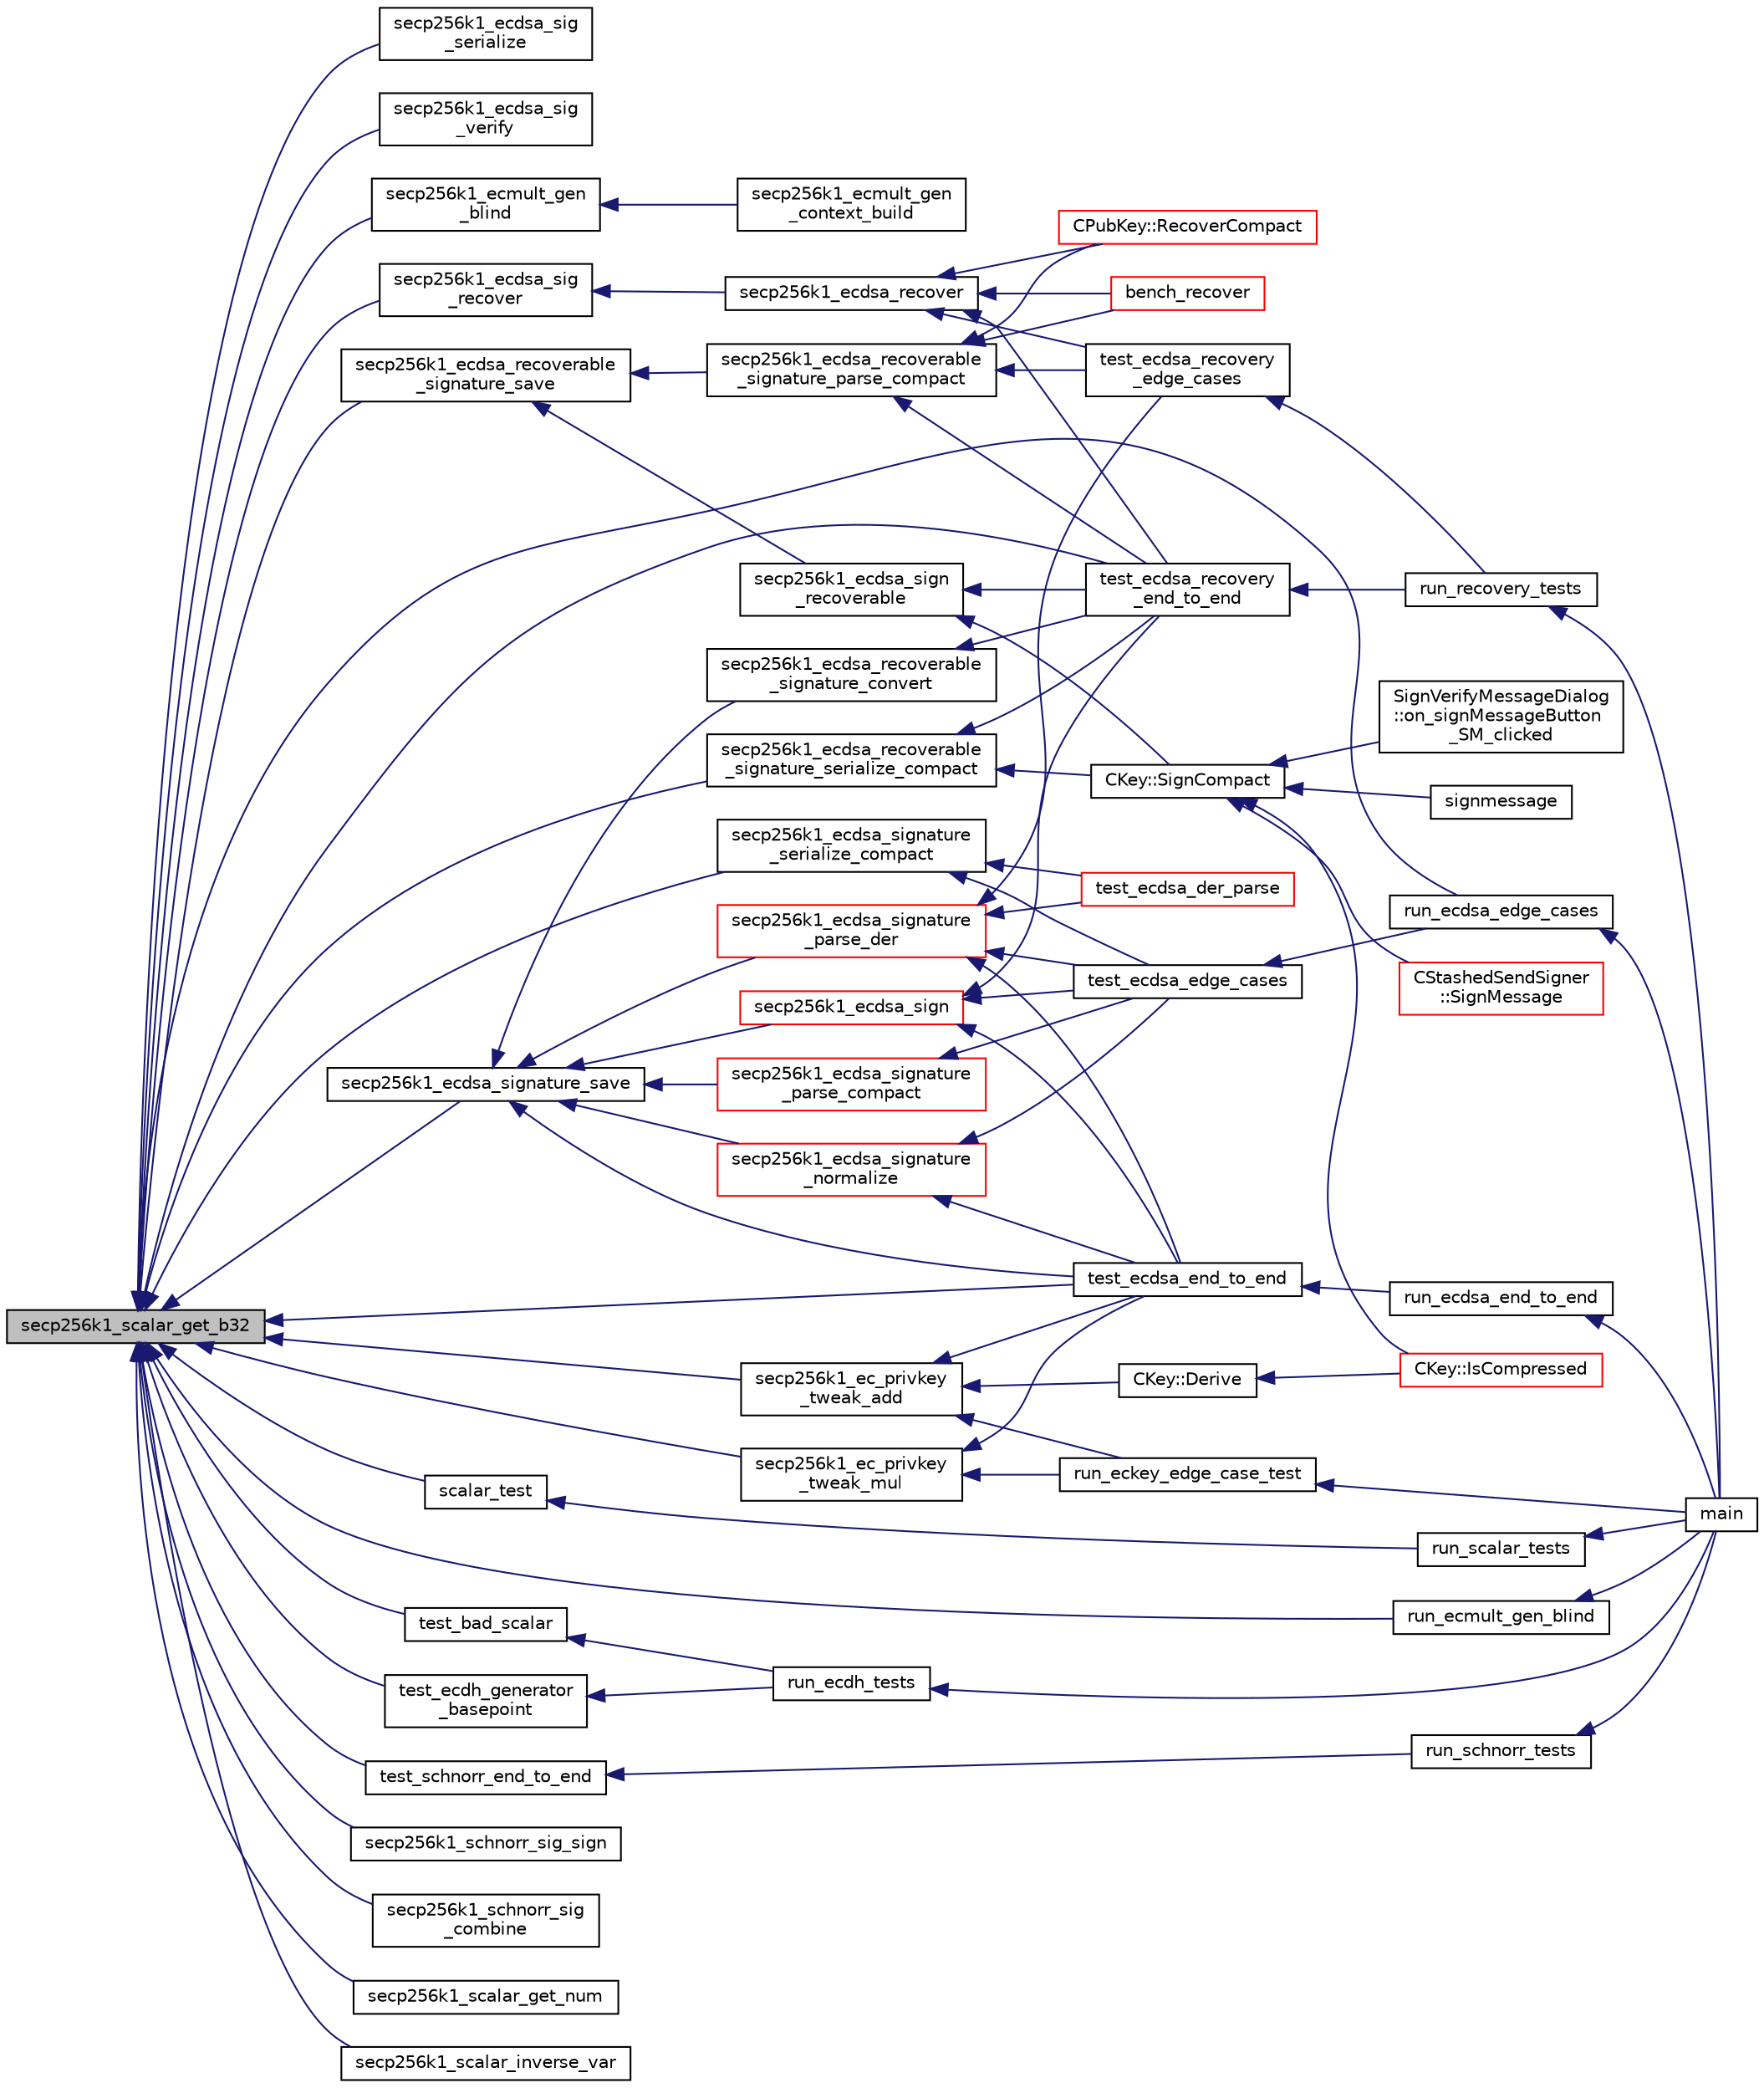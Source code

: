 digraph "secp256k1_scalar_get_b32"
{
  edge [fontname="Helvetica",fontsize="10",labelfontname="Helvetica",labelfontsize="10"];
  node [fontname="Helvetica",fontsize="10",shape=record];
  rankdir="LR";
  Node238 [label="secp256k1_scalar_get_b32",height=0.2,width=0.4,color="black", fillcolor="grey75", style="filled", fontcolor="black"];
  Node238 -> Node239 [dir="back",color="midnightblue",fontsize="10",style="solid",fontname="Helvetica"];
  Node239 [label="secp256k1_ecdsa_sig\l_serialize",height=0.2,width=0.4,color="black", fillcolor="white", style="filled",URL="$d5/d27/ecdsa__impl_8h.html#a6c508d97dd87ab97fa01e9abac597a53"];
  Node238 -> Node240 [dir="back",color="midnightblue",fontsize="10",style="solid",fontname="Helvetica"];
  Node240 [label="secp256k1_ecdsa_sig\l_verify",height=0.2,width=0.4,color="black", fillcolor="white", style="filled",URL="$d5/d27/ecdsa__impl_8h.html#a3f5883c08cc865fd9a4ca3f6173b1c26"];
  Node238 -> Node241 [dir="back",color="midnightblue",fontsize="10",style="solid",fontname="Helvetica"];
  Node241 [label="secp256k1_ecmult_gen\l_blind",height=0.2,width=0.4,color="black", fillcolor="white", style="filled",URL="$d9/d00/ecmult__gen__impl_8h.html#a7e41f045cb4901a4eba781966fa35abd"];
  Node241 -> Node242 [dir="back",color="midnightblue",fontsize="10",style="solid",fontname="Helvetica"];
  Node242 [label="secp256k1_ecmult_gen\l_context_build",height=0.2,width=0.4,color="black", fillcolor="white", style="filled",URL="$d9/d00/ecmult__gen__impl_8h.html#afaf90b2a6554053187cdc89df0dafd21"];
  Node238 -> Node243 [dir="back",color="midnightblue",fontsize="10",style="solid",fontname="Helvetica"];
  Node243 [label="secp256k1_ecdsa_recoverable\l_signature_save",height=0.2,width=0.4,color="black", fillcolor="white", style="filled",URL="$d6/d5d/recovery_2main__impl_8h.html#a58a8a03b17aeb5cb4daf2940a58663b9"];
  Node243 -> Node244 [dir="back",color="midnightblue",fontsize="10",style="solid",fontname="Helvetica"];
  Node244 [label="secp256k1_ecdsa_recoverable\l_signature_parse_compact",height=0.2,width=0.4,color="black", fillcolor="white", style="filled",URL="$d6/d5d/recovery_2main__impl_8h.html#a37101568f72e98d7b29de6c6a825a289",tooltip="Parse a compact ECDSA signature (64 bytes + recovery id). "];
  Node244 -> Node245 [dir="back",color="midnightblue",fontsize="10",style="solid",fontname="Helvetica"];
  Node245 [label="CPubKey::RecoverCompact",height=0.2,width=0.4,color="red", fillcolor="white", style="filled",URL="$da/d4e/class_c_pub_key.html#a169505e735a02db385486b0affeb565c"];
  Node244 -> Node307 [dir="back",color="midnightblue",fontsize="10",style="solid",fontname="Helvetica"];
  Node307 [label="bench_recover",height=0.2,width=0.4,color="red", fillcolor="white", style="filled",URL="$d7/d8e/bench__recover_8c.html#a6bbc6888c36d93d55e5410b25121db10"];
  Node244 -> Node309 [dir="back",color="midnightblue",fontsize="10",style="solid",fontname="Helvetica"];
  Node309 [label="test_ecdsa_recovery\l_end_to_end",height=0.2,width=0.4,color="black", fillcolor="white", style="filled",URL="$d3/d71/recovery_2tests__impl_8h.html#a70649882936497184992dfaa06b1106f"];
  Node309 -> Node310 [dir="back",color="midnightblue",fontsize="10",style="solid",fontname="Helvetica"];
  Node310 [label="run_recovery_tests",height=0.2,width=0.4,color="black", fillcolor="white", style="filled",URL="$d3/d71/recovery_2tests__impl_8h.html#a3a06f71955483e9502f3c408857407f2"];
  Node310 -> Node311 [dir="back",color="midnightblue",fontsize="10",style="solid",fontname="Helvetica"];
  Node311 [label="main",height=0.2,width=0.4,color="black", fillcolor="white", style="filled",URL="$d5/d7f/tests_8c.html#a3c04138a5bfe5d72780bb7e82a18e627"];
  Node244 -> Node312 [dir="back",color="midnightblue",fontsize="10",style="solid",fontname="Helvetica"];
  Node312 [label="test_ecdsa_recovery\l_edge_cases",height=0.2,width=0.4,color="black", fillcolor="white", style="filled",URL="$d3/d71/recovery_2tests__impl_8h.html#ad6d3138600637a7c940bc40a22795e46"];
  Node312 -> Node310 [dir="back",color="midnightblue",fontsize="10",style="solid",fontname="Helvetica"];
  Node243 -> Node313 [dir="back",color="midnightblue",fontsize="10",style="solid",fontname="Helvetica"];
  Node313 [label="secp256k1_ecdsa_sign\l_recoverable",height=0.2,width=0.4,color="black", fillcolor="white", style="filled",URL="$d6/d5d/recovery_2main__impl_8h.html#ae06d019b6eaa34e248a502ba9c6d04cb",tooltip="Create a recoverable ECDSA signature. "];
  Node313 -> Node314 [dir="back",color="midnightblue",fontsize="10",style="solid",fontname="Helvetica"];
  Node314 [label="CKey::SignCompact",height=0.2,width=0.4,color="black", fillcolor="white", style="filled",URL="$d2/d63/class_c_key.html#afe77d80889aa68e92e6882e75424cfb8"];
  Node314 -> Node315 [dir="back",color="midnightblue",fontsize="10",style="solid",fontname="Helvetica"];
  Node315 [label="CKey::IsCompressed",height=0.2,width=0.4,color="red", fillcolor="white", style="filled",URL="$d2/d63/class_c_key.html#a96b017433a65335775cf3807d73f85ce"];
  Node314 -> Node317 [dir="back",color="midnightblue",fontsize="10",style="solid",fontname="Helvetica"];
  Node317 [label="SignVerifyMessageDialog\l::on_signMessageButton\l_SM_clicked",height=0.2,width=0.4,color="black", fillcolor="white", style="filled",URL="$d1/d26/class_sign_verify_message_dialog.html#a2ef91b4ace68d63ab1c1d3cc6c13b5f9"];
  Node314 -> Node318 [dir="back",color="midnightblue",fontsize="10",style="solid",fontname="Helvetica"];
  Node318 [label="signmessage",height=0.2,width=0.4,color="black", fillcolor="white", style="filled",URL="$df/d1d/rpcwallet_8cpp.html#a315b42a2c859c4b50a54c1b05984928c"];
  Node314 -> Node319 [dir="back",color="midnightblue",fontsize="10",style="solid",fontname="Helvetica"];
  Node319 [label="CStashedSendSigner\l::SignMessage",height=0.2,width=0.4,color="red", fillcolor="white", style="filled",URL="$da/d0a/class_c_stashed_send_signer.html#a3a9275044c94eabef7ed9c2fdf35d2f6",tooltip="Sign the message, returns true if successful. "];
  Node313 -> Node309 [dir="back",color="midnightblue",fontsize="10",style="solid",fontname="Helvetica"];
  Node238 -> Node320 [dir="back",color="midnightblue",fontsize="10",style="solid",fontname="Helvetica"];
  Node320 [label="secp256k1_ecdsa_recoverable\l_signature_serialize_compact",height=0.2,width=0.4,color="black", fillcolor="white", style="filled",URL="$d6/d5d/recovery_2main__impl_8h.html#ac122392fa6ff6264a7a110875af164b0",tooltip="Serialize an ECDSA signature in compact format (64 bytes + recovery id). "];
  Node320 -> Node314 [dir="back",color="midnightblue",fontsize="10",style="solid",fontname="Helvetica"];
  Node320 -> Node309 [dir="back",color="midnightblue",fontsize="10",style="solid",fontname="Helvetica"];
  Node238 -> Node321 [dir="back",color="midnightblue",fontsize="10",style="solid",fontname="Helvetica"];
  Node321 [label="secp256k1_ecdsa_sig\l_recover",height=0.2,width=0.4,color="black", fillcolor="white", style="filled",URL="$d6/d5d/recovery_2main__impl_8h.html#a1a831ed991717749ed9d200bb9d3f03b"];
  Node321 -> Node322 [dir="back",color="midnightblue",fontsize="10",style="solid",fontname="Helvetica"];
  Node322 [label="secp256k1_ecdsa_recover",height=0.2,width=0.4,color="black", fillcolor="white", style="filled",URL="$d6/d5d/recovery_2main__impl_8h.html#a75f3e32e9a25eac9e8f9d3a5a8b0dc94",tooltip="Recover an ECDSA public key from a signature. "];
  Node322 -> Node245 [dir="back",color="midnightblue",fontsize="10",style="solid",fontname="Helvetica"];
  Node322 -> Node307 [dir="back",color="midnightblue",fontsize="10",style="solid",fontname="Helvetica"];
  Node322 -> Node309 [dir="back",color="midnightblue",fontsize="10",style="solid",fontname="Helvetica"];
  Node322 -> Node312 [dir="back",color="midnightblue",fontsize="10",style="solid",fontname="Helvetica"];
  Node238 -> Node323 [dir="back",color="midnightblue",fontsize="10",style="solid",fontname="Helvetica"];
  Node323 [label="test_ecdh_generator\l_basepoint",height=0.2,width=0.4,color="black", fillcolor="white", style="filled",URL="$d5/d65/ecdh_2tests__impl_8h.html#ab13157e14f777c18f14fefc834d067c5"];
  Node323 -> Node324 [dir="back",color="midnightblue",fontsize="10",style="solid",fontname="Helvetica"];
  Node324 [label="run_ecdh_tests",height=0.2,width=0.4,color="black", fillcolor="white", style="filled",URL="$d5/d65/ecdh_2tests__impl_8h.html#aab6cd779f0b87dc8a7afdf4eaf873407"];
  Node324 -> Node311 [dir="back",color="midnightblue",fontsize="10",style="solid",fontname="Helvetica"];
  Node238 -> Node325 [dir="back",color="midnightblue",fontsize="10",style="solid",fontname="Helvetica"];
  Node325 [label="test_bad_scalar",height=0.2,width=0.4,color="black", fillcolor="white", style="filled",URL="$d5/d65/ecdh_2tests__impl_8h.html#a505bff7cea922e6d8aa4f7525cfd191a"];
  Node325 -> Node324 [dir="back",color="midnightblue",fontsize="10",style="solid",fontname="Helvetica"];
  Node238 -> Node309 [dir="back",color="midnightblue",fontsize="10",style="solid",fontname="Helvetica"];
  Node238 -> Node326 [dir="back",color="midnightblue",fontsize="10",style="solid",fontname="Helvetica"];
  Node326 [label="test_schnorr_end_to_end",height=0.2,width=0.4,color="black", fillcolor="white", style="filled",URL="$d4/d1d/schnorr_2tests__impl_8h.html#a0fadfae101d2df588a044f55eafcc0e6"];
  Node326 -> Node327 [dir="back",color="midnightblue",fontsize="10",style="solid",fontname="Helvetica"];
  Node327 [label="run_schnorr_tests",height=0.2,width=0.4,color="black", fillcolor="white", style="filled",URL="$d4/d1d/schnorr_2tests__impl_8h.html#a6b31cc8facecda629cf588196a4c936b"];
  Node327 -> Node311 [dir="back",color="midnightblue",fontsize="10",style="solid",fontname="Helvetica"];
  Node238 -> Node328 [dir="back",color="midnightblue",fontsize="10",style="solid",fontname="Helvetica"];
  Node328 [label="secp256k1_schnorr_sig_sign",height=0.2,width=0.4,color="black", fillcolor="white", style="filled",URL="$d9/d8b/schnorr__impl_8h.html#ab58ca77446a7d8daff985d07d43e7175",tooltip="Custom Schnorr-based signature scheme. "];
  Node238 -> Node329 [dir="back",color="midnightblue",fontsize="10",style="solid",fontname="Helvetica"];
  Node329 [label="secp256k1_schnorr_sig\l_combine",height=0.2,width=0.4,color="black", fillcolor="white", style="filled",URL="$d9/d8b/schnorr__impl_8h.html#ad2c15e4e57e6bf00cde3a4b229330b12"];
  Node238 -> Node330 [dir="back",color="midnightblue",fontsize="10",style="solid",fontname="Helvetica"];
  Node330 [label="secp256k1_scalar_get_num",height=0.2,width=0.4,color="black", fillcolor="white", style="filled",URL="$dd/da5/scalar__impl_8h.html#a75c8cc0159d53eefaf86a296ba882420"];
  Node238 -> Node331 [dir="back",color="midnightblue",fontsize="10",style="solid",fontname="Helvetica"];
  Node331 [label="secp256k1_scalar_inverse_var",height=0.2,width=0.4,color="black", fillcolor="white", style="filled",URL="$dd/da5/scalar__impl_8h.html#a4a61fe7aed51d7852d651a676e14b0bb"];
  Node238 -> Node332 [dir="back",color="midnightblue",fontsize="10",style="solid",fontname="Helvetica"];
  Node332 [label="secp256k1_ecdsa_signature_save",height=0.2,width=0.4,color="black", fillcolor="white", style="filled",URL="$d1/d8c/secp256k1_8c.html#a94e522f94c4819bebf8e854952eb6a8f"];
  Node332 -> Node333 [dir="back",color="midnightblue",fontsize="10",style="solid",fontname="Helvetica"];
  Node333 [label="secp256k1_ecdsa_recoverable\l_signature_convert",height=0.2,width=0.4,color="black", fillcolor="white", style="filled",URL="$d6/d5d/recovery_2main__impl_8h.html#a16ddfc800140d761bc783e571c34548c",tooltip="Convert a recoverable signature into a normal signature. "];
  Node333 -> Node309 [dir="back",color="midnightblue",fontsize="10",style="solid",fontname="Helvetica"];
  Node332 -> Node334 [dir="back",color="midnightblue",fontsize="10",style="solid",fontname="Helvetica"];
  Node334 [label="secp256k1_ecdsa_signature\l_parse_der",height=0.2,width=0.4,color="red", fillcolor="white", style="filled",URL="$d1/d8c/secp256k1_8c.html#a7bd08fb7f758494d5011849b6ca0ef13",tooltip="Parse a DER ECDSA signature. "];
  Node334 -> Node312 [dir="back",color="midnightblue",fontsize="10",style="solid",fontname="Helvetica"];
  Node334 -> Node337 [dir="back",color="midnightblue",fontsize="10",style="solid",fontname="Helvetica"];
  Node337 [label="test_ecdsa_end_to_end",height=0.2,width=0.4,color="black", fillcolor="white", style="filled",URL="$d5/d7f/tests_8c.html#a3fc9dc1908215215a68690ea1bfa8bcd"];
  Node337 -> Node338 [dir="back",color="midnightblue",fontsize="10",style="solid",fontname="Helvetica"];
  Node338 [label="run_ecdsa_end_to_end",height=0.2,width=0.4,color="black", fillcolor="white", style="filled",URL="$d5/d7f/tests_8c.html#ab05096657be701bf9ca8616475bb9491"];
  Node338 -> Node311 [dir="back",color="midnightblue",fontsize="10",style="solid",fontname="Helvetica"];
  Node334 -> Node339 [dir="back",color="midnightblue",fontsize="10",style="solid",fontname="Helvetica"];
  Node339 [label="test_ecdsa_der_parse",height=0.2,width=0.4,color="red", fillcolor="white", style="filled",URL="$d5/d7f/tests_8c.html#a1cb741ffd2cea46124f7abc2c506717a"];
  Node334 -> Node341 [dir="back",color="midnightblue",fontsize="10",style="solid",fontname="Helvetica"];
  Node341 [label="test_ecdsa_edge_cases",height=0.2,width=0.4,color="black", fillcolor="white", style="filled",URL="$d5/d7f/tests_8c.html#abbcb27d1eb13654db9b2e281ffce021e"];
  Node341 -> Node342 [dir="back",color="midnightblue",fontsize="10",style="solid",fontname="Helvetica"];
  Node342 [label="run_ecdsa_edge_cases",height=0.2,width=0.4,color="black", fillcolor="white", style="filled",URL="$d5/d7f/tests_8c.html#ad6c8109b62ea1d0ed1b382678a2a08b1"];
  Node342 -> Node311 [dir="back",color="midnightblue",fontsize="10",style="solid",fontname="Helvetica"];
  Node332 -> Node343 [dir="back",color="midnightblue",fontsize="10",style="solid",fontname="Helvetica"];
  Node343 [label="secp256k1_ecdsa_signature\l_parse_compact",height=0.2,width=0.4,color="red", fillcolor="white", style="filled",URL="$d1/d8c/secp256k1_8c.html#a933083356e7171e174bc958b8233f758",tooltip="Parse an ECDSA signature in compact (64 bytes) format. "];
  Node343 -> Node341 [dir="back",color="midnightblue",fontsize="10",style="solid",fontname="Helvetica"];
  Node332 -> Node500 [dir="back",color="midnightblue",fontsize="10",style="solid",fontname="Helvetica"];
  Node500 [label="secp256k1_ecdsa_signature\l_normalize",height=0.2,width=0.4,color="red", fillcolor="white", style="filled",URL="$d1/d8c/secp256k1_8c.html#a6ebd89d119f3da65e165947573ebd3ce",tooltip="Convert a signature to a normalized lower-S form. "];
  Node500 -> Node337 [dir="back",color="midnightblue",fontsize="10",style="solid",fontname="Helvetica"];
  Node500 -> Node341 [dir="back",color="midnightblue",fontsize="10",style="solid",fontname="Helvetica"];
  Node332 -> Node501 [dir="back",color="midnightblue",fontsize="10",style="solid",fontname="Helvetica"];
  Node501 [label="secp256k1_ecdsa_sign",height=0.2,width=0.4,color="red", fillcolor="white", style="filled",URL="$d1/d8c/secp256k1_8c.html#ad33367933638f0bda3387c76867df7d5",tooltip="Create an ECDSA signature. "];
  Node501 -> Node309 [dir="back",color="midnightblue",fontsize="10",style="solid",fontname="Helvetica"];
  Node501 -> Node337 [dir="back",color="midnightblue",fontsize="10",style="solid",fontname="Helvetica"];
  Node501 -> Node341 [dir="back",color="midnightblue",fontsize="10",style="solid",fontname="Helvetica"];
  Node332 -> Node337 [dir="back",color="midnightblue",fontsize="10",style="solid",fontname="Helvetica"];
  Node238 -> Node510 [dir="back",color="midnightblue",fontsize="10",style="solid",fontname="Helvetica"];
  Node510 [label="secp256k1_ecdsa_signature\l_serialize_compact",height=0.2,width=0.4,color="black", fillcolor="white", style="filled",URL="$d1/d8c/secp256k1_8c.html#ac369bdcc5f8d5ced129e84895bf739db",tooltip="Serialize an ECDSA signature in compact (64 byte) format. "];
  Node510 -> Node339 [dir="back",color="midnightblue",fontsize="10",style="solid",fontname="Helvetica"];
  Node510 -> Node341 [dir="back",color="midnightblue",fontsize="10",style="solid",fontname="Helvetica"];
  Node238 -> Node511 [dir="back",color="midnightblue",fontsize="10",style="solid",fontname="Helvetica"];
  Node511 [label="secp256k1_ec_privkey\l_tweak_add",height=0.2,width=0.4,color="black", fillcolor="white", style="filled",URL="$d1/d8c/secp256k1_8c.html#a0473f3a4e2e7f8a1b91d1925bcf7a1b5",tooltip="Tweak a private key by adding tweak to it. "];
  Node511 -> Node512 [dir="back",color="midnightblue",fontsize="10",style="solid",fontname="Helvetica"];
  Node512 [label="CKey::Derive",height=0.2,width=0.4,color="black", fillcolor="white", style="filled",URL="$d2/d63/class_c_key.html#a5166e6f49c17c3ad47ac0fa89305307b"];
  Node512 -> Node315 [dir="back",color="midnightblue",fontsize="10",style="solid",fontname="Helvetica"];
  Node511 -> Node513 [dir="back",color="midnightblue",fontsize="10",style="solid",fontname="Helvetica"];
  Node513 [label="run_eckey_edge_case_test",height=0.2,width=0.4,color="black", fillcolor="white", style="filled",URL="$d5/d7f/tests_8c.html#a32498e86a99a258f68cd4b1176f47966"];
  Node513 -> Node311 [dir="back",color="midnightblue",fontsize="10",style="solid",fontname="Helvetica"];
  Node511 -> Node337 [dir="back",color="midnightblue",fontsize="10",style="solid",fontname="Helvetica"];
  Node238 -> Node514 [dir="back",color="midnightblue",fontsize="10",style="solid",fontname="Helvetica"];
  Node514 [label="secp256k1_ec_privkey\l_tweak_mul",height=0.2,width=0.4,color="black", fillcolor="white", style="filled",URL="$d1/d8c/secp256k1_8c.html#ae7185df9e614559d35394a8a195b78c6",tooltip="Tweak a private key by multiplying it by a tweak. "];
  Node514 -> Node513 [dir="back",color="midnightblue",fontsize="10",style="solid",fontname="Helvetica"];
  Node514 -> Node337 [dir="back",color="midnightblue",fontsize="10",style="solid",fontname="Helvetica"];
  Node238 -> Node515 [dir="back",color="midnightblue",fontsize="10",style="solid",fontname="Helvetica"];
  Node515 [label="scalar_test",height=0.2,width=0.4,color="black", fillcolor="white", style="filled",URL="$d5/d7f/tests_8c.html#a0ac2e9ed5b8ba27e48fba5150cebfa82"];
  Node515 -> Node516 [dir="back",color="midnightblue",fontsize="10",style="solid",fontname="Helvetica"];
  Node516 [label="run_scalar_tests",height=0.2,width=0.4,color="black", fillcolor="white", style="filled",URL="$d5/d7f/tests_8c.html#afc29a3cda8faeba097ce967f24fcb9d1"];
  Node516 -> Node311 [dir="back",color="midnightblue",fontsize="10",style="solid",fontname="Helvetica"];
  Node238 -> Node517 [dir="back",color="midnightblue",fontsize="10",style="solid",fontname="Helvetica"];
  Node517 [label="run_ecmult_gen_blind",height=0.2,width=0.4,color="black", fillcolor="white", style="filled",URL="$d5/d7f/tests_8c.html#ac3003b8a1d7eed5ebb0497a3f0dd97b6"];
  Node517 -> Node311 [dir="back",color="midnightblue",fontsize="10",style="solid",fontname="Helvetica"];
  Node238 -> Node337 [dir="back",color="midnightblue",fontsize="10",style="solid",fontname="Helvetica"];
  Node238 -> Node342 [dir="back",color="midnightblue",fontsize="10",style="solid",fontname="Helvetica"];
}
